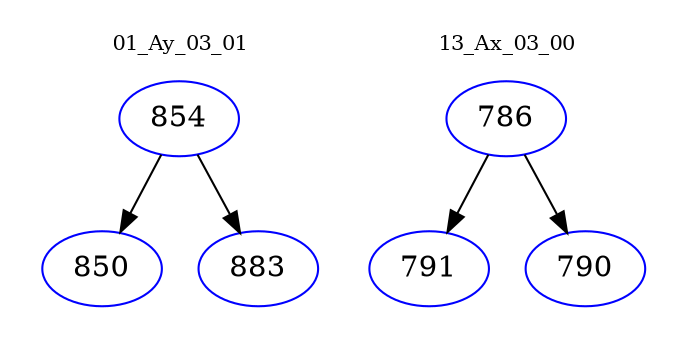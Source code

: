 digraph{
subgraph cluster_0 {
color = white
label = "01_Ay_03_01";
fontsize=10;
T0_854 [label="854", color="blue"]
T0_854 -> T0_850 [color="black"]
T0_850 [label="850", color="blue"]
T0_854 -> T0_883 [color="black"]
T0_883 [label="883", color="blue"]
}
subgraph cluster_1 {
color = white
label = "13_Ax_03_00";
fontsize=10;
T1_786 [label="786", color="blue"]
T1_786 -> T1_791 [color="black"]
T1_791 [label="791", color="blue"]
T1_786 -> T1_790 [color="black"]
T1_790 [label="790", color="blue"]
}
}
